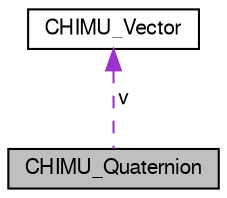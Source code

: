 digraph "CHIMU_Quaternion"
{
  edge [fontname="FreeSans",fontsize="10",labelfontname="FreeSans",labelfontsize="10"];
  node [fontname="FreeSans",fontsize="10",shape=record];
  Node1 [label="CHIMU_Quaternion",height=0.2,width=0.4,color="black", fillcolor="grey75", style="filled", fontcolor="black"];
  Node2 -> Node1 [dir="back",color="darkorchid3",fontsize="10",style="dashed",label=" v" ,fontname="FreeSans"];
  Node2 [label="CHIMU_Vector",height=0.2,width=0.4,color="black", fillcolor="white", style="filled",URL="$imu__chimu_8h.html#structCHIMU__Vector"];
}
